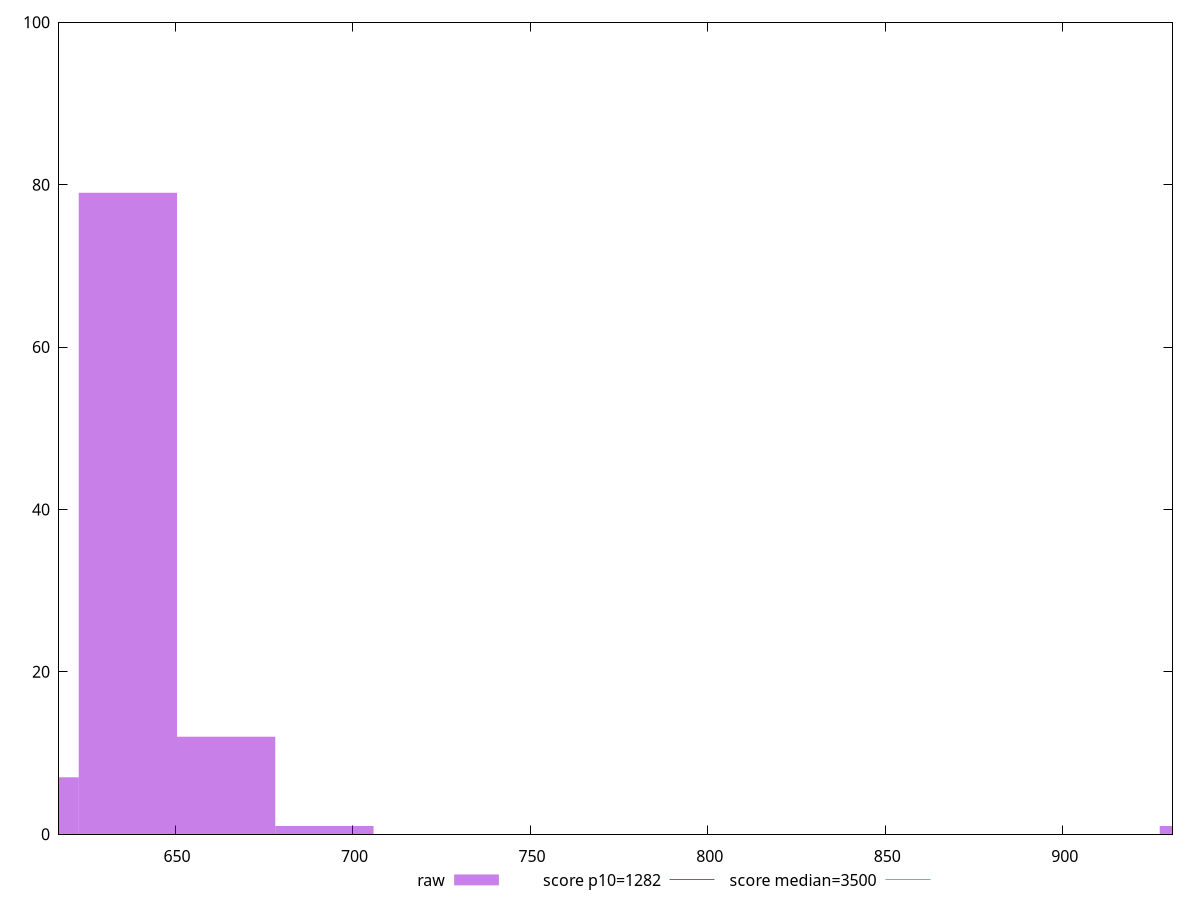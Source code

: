 reset

$raw <<EOF
941.1946586299639 1
664.3727002093863 12
636.6905043673286 79
609.0083085252708 7
692.0548960514441 1
EOF

set key outside below
set boxwidth 27.682195842057762
set xrange [617.2920000000004:930.9479999999994]
set yrange [0:100]
set trange [0:100]
set style fill transparent solid 0.5 noborder

set parametric
set terminal svg size 640, 490 enhanced background rgb 'white'
set output "report_00018_2021-02-10T15-25-16.877Z/bootup-time/samples/pages+cached/raw/histogram.svg"

plot $raw title "raw" with boxes, \
     1282,t title "score p10=1282", \
     3500,t title "score median=3500"

reset
